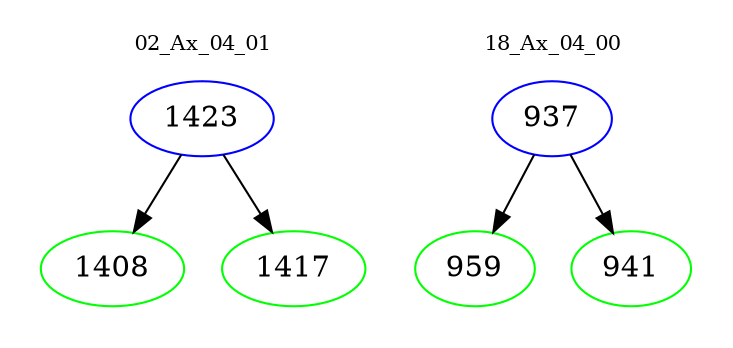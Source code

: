 digraph{
subgraph cluster_0 {
color = white
label = "02_Ax_04_01";
fontsize=10;
T0_1423 [label="1423", color="blue"]
T0_1423 -> T0_1408 [color="black"]
T0_1408 [label="1408", color="green"]
T0_1423 -> T0_1417 [color="black"]
T0_1417 [label="1417", color="green"]
}
subgraph cluster_1 {
color = white
label = "18_Ax_04_00";
fontsize=10;
T1_937 [label="937", color="blue"]
T1_937 -> T1_959 [color="black"]
T1_959 [label="959", color="green"]
T1_937 -> T1_941 [color="black"]
T1_941 [label="941", color="green"]
}
}
